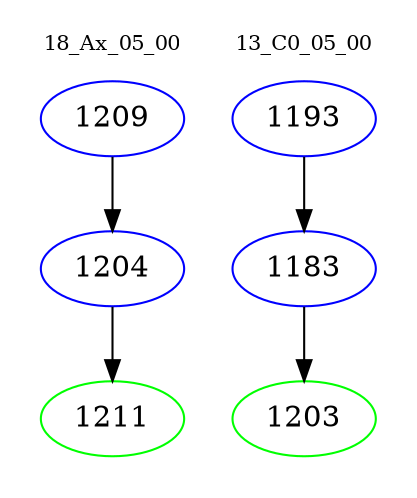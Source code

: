 digraph{
subgraph cluster_0 {
color = white
label = "18_Ax_05_00";
fontsize=10;
T0_1209 [label="1209", color="blue"]
T0_1209 -> T0_1204 [color="black"]
T0_1204 [label="1204", color="blue"]
T0_1204 -> T0_1211 [color="black"]
T0_1211 [label="1211", color="green"]
}
subgraph cluster_1 {
color = white
label = "13_C0_05_00";
fontsize=10;
T1_1193 [label="1193", color="blue"]
T1_1193 -> T1_1183 [color="black"]
T1_1183 [label="1183", color="blue"]
T1_1183 -> T1_1203 [color="black"]
T1_1203 [label="1203", color="green"]
}
}
